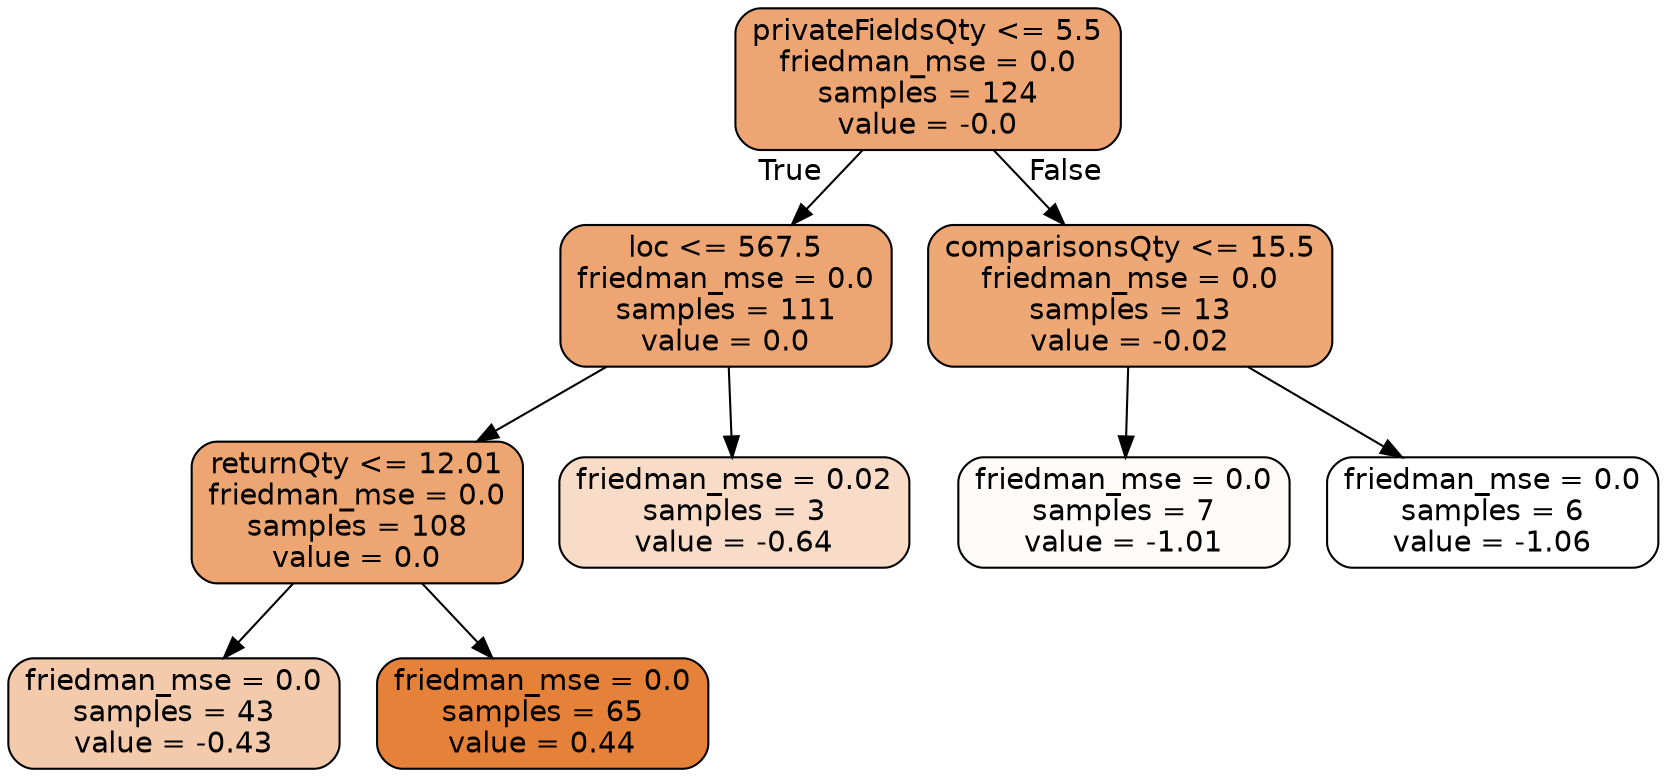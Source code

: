 digraph Tree {
node [shape=box, style="filled, rounded", color="black", fontname="helvetica"] ;
edge [fontname="helvetica"] ;
0 [label="privateFieldsQty <= 5.5\nfriedman_mse = 0.0\nsamples = 124\nvalue = -0.0", fillcolor="#eda673"] ;
1 [label="loc <= 567.5\nfriedman_mse = 0.0\nsamples = 111\nvalue = 0.0", fillcolor="#eda673"] ;
0 -> 1 [labeldistance=2.5, labelangle=45, headlabel="True"] ;
3 [label="returnQty <= 12.01\nfriedman_mse = 0.0\nsamples = 108\nvalue = 0.0", fillcolor="#eda672"] ;
1 -> 3 ;
5 [label="friedman_mse = 0.0\nsamples = 43\nvalue = -0.43", fillcolor="#f4caac"] ;
3 -> 5 ;
6 [label="friedman_mse = 0.0\nsamples = 65\nvalue = 0.44", fillcolor="#e58139"] ;
3 -> 6 ;
4 [label="friedman_mse = 0.02\nsamples = 3\nvalue = -0.64", fillcolor="#f8dcc8"] ;
1 -> 4 ;
2 [label="comparisonsQty <= 15.5\nfriedman_mse = 0.0\nsamples = 13\nvalue = -0.02", fillcolor="#eda876"] ;
0 -> 2 [labeldistance=2.5, labelangle=-45, headlabel="False"] ;
7 [label="friedman_mse = 0.0\nsamples = 7\nvalue = -1.01", fillcolor="#fefbf8"] ;
2 -> 7 ;
8 [label="friedman_mse = 0.0\nsamples = 6\nvalue = -1.06", fillcolor="#ffffff"] ;
2 -> 8 ;
}